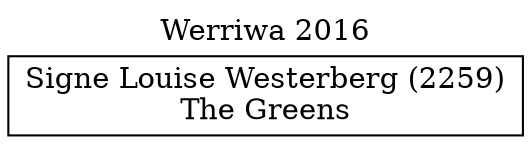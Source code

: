 // House preference flow
digraph "Signe Louise Westerberg (2259)_Werriwa_2016" {
	graph [label="Werriwa 2016" labelloc=t mclimit=10]
	node [shape=box]
	"Signe Louise Westerberg (2259)" [label="Signe Louise Westerberg (2259)
The Greens"]
}
